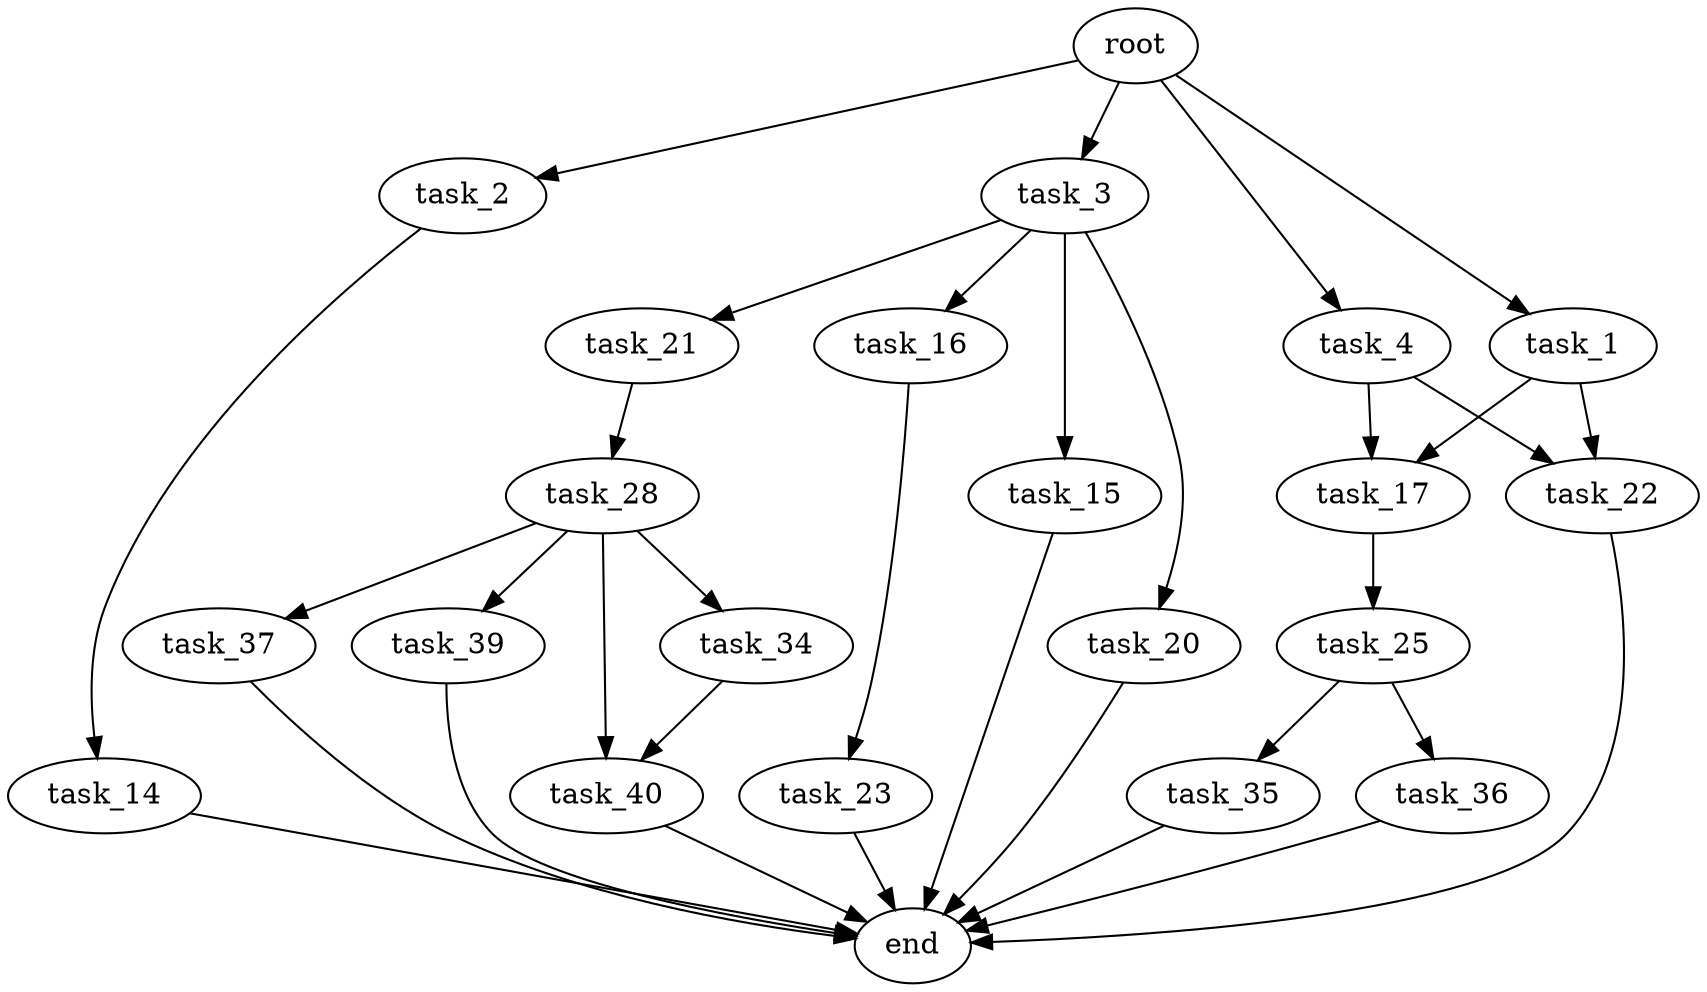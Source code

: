 digraph G {
  root [size="0.000000"];
  task_1 [size="108419670412.000000"];
  task_2 [size="13132288962.000000"];
  task_3 [size="7316561548.000000"];
  task_4 [size="203659235101.000000"];
  task_14 [size="549755813888.000000"];
  task_15 [size="368293445632.000000"];
  task_16 [size="42370891693.000000"];
  task_17 [size="5146611842.000000"];
  task_20 [size="6700248329.000000"];
  task_21 [size="191435523783.000000"];
  task_22 [size="467439516151.000000"];
  task_23 [size="10637044220.000000"];
  task_25 [size="30569154328.000000"];
  task_28 [size="549755813888.000000"];
  task_34 [size="152421664084.000000"];
  task_35 [size="40983591701.000000"];
  task_36 [size="163762340420.000000"];
  task_37 [size="118206241513.000000"];
  task_39 [size="782757789696.000000"];
  task_40 [size="199755509630.000000"];
  end [size="0.000000"];

  root -> task_1 [size="1.000000"];
  root -> task_2 [size="1.000000"];
  root -> task_3 [size="1.000000"];
  root -> task_4 [size="1.000000"];
  task_1 -> task_17 [size="75497472.000000"];
  task_1 -> task_22 [size="75497472.000000"];
  task_2 -> task_14 [size="33554432.000000"];
  task_3 -> task_15 [size="134217728.000000"];
  task_3 -> task_16 [size="134217728.000000"];
  task_3 -> task_20 [size="134217728.000000"];
  task_3 -> task_21 [size="134217728.000000"];
  task_4 -> task_17 [size="301989888.000000"];
  task_4 -> task_22 [size="301989888.000000"];
  task_14 -> end [size="1.000000"];
  task_15 -> end [size="1.000000"];
  task_16 -> task_23 [size="33554432.000000"];
  task_17 -> task_25 [size="301989888.000000"];
  task_20 -> end [size="1.000000"];
  task_21 -> task_28 [size="411041792.000000"];
  task_22 -> end [size="1.000000"];
  task_23 -> end [size="1.000000"];
  task_25 -> task_35 [size="33554432.000000"];
  task_25 -> task_36 [size="33554432.000000"];
  task_28 -> task_34 [size="536870912.000000"];
  task_28 -> task_37 [size="536870912.000000"];
  task_28 -> task_39 [size="536870912.000000"];
  task_28 -> task_40 [size="536870912.000000"];
  task_34 -> task_40 [size="134217728.000000"];
  task_35 -> end [size="1.000000"];
  task_36 -> end [size="1.000000"];
  task_37 -> end [size="1.000000"];
  task_39 -> end [size="1.000000"];
  task_40 -> end [size="1.000000"];
}
